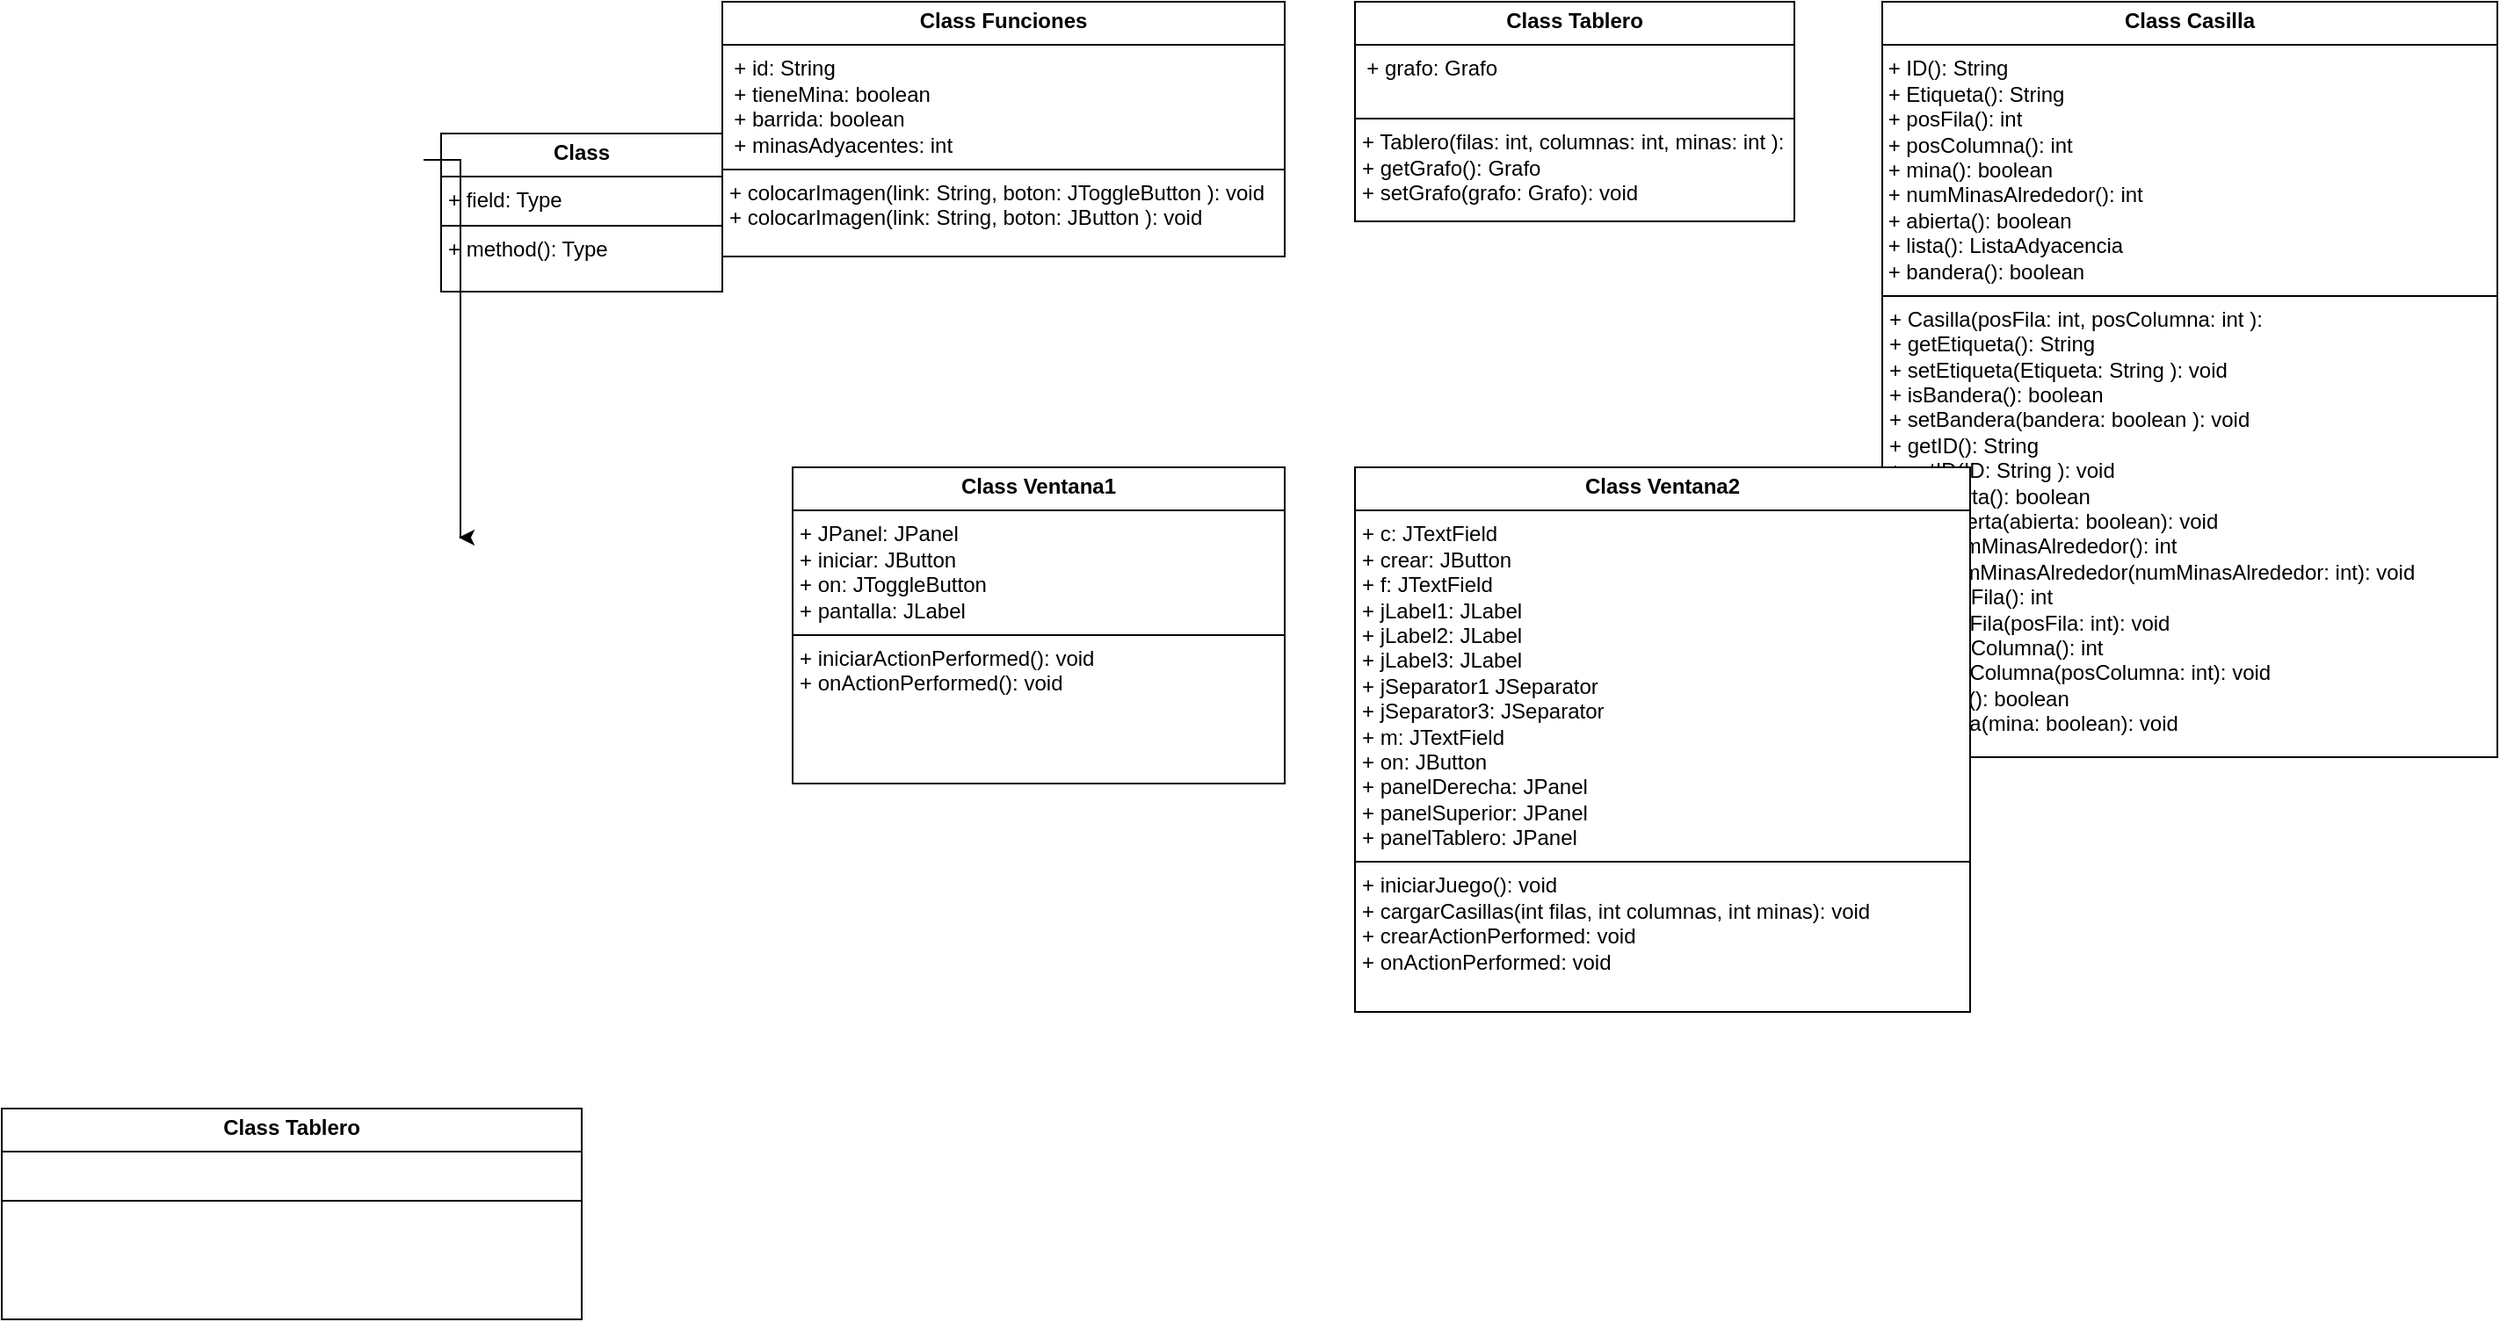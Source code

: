 <mxfile version="26.0.16">
  <diagram name="Página-1" id="-9hC61rEFEpsPfBJ4xYI">
    <mxGraphModel dx="2454" dy="965" grid="1" gridSize="10" guides="1" tooltips="1" connect="1" arrows="1" fold="1" page="1" pageScale="1" pageWidth="827" pageHeight="1169" math="0" shadow="0">
      <root>
        <mxCell id="0" />
        <mxCell id="1" parent="0" />
        <mxCell id="20yjSR8KLOs4Hm1p_pCz-1" value="&lt;p style=&quot;margin:0px;margin-top:4px;text-align:center;&quot;&gt;&lt;b&gt;Class&lt;/b&gt;&lt;/p&gt;&lt;hr size=&quot;1&quot; style=&quot;border-style:solid;&quot;/&gt;&lt;p style=&quot;margin:0px;margin-left:4px;&quot;&gt;+ field: Type&lt;/p&gt;&lt;hr size=&quot;1&quot; style=&quot;border-style:solid;&quot;/&gt;&lt;p style=&quot;margin:0px;margin-left:4px;&quot;&gt;+ method(): Type&lt;/p&gt;" style="verticalAlign=top;align=left;overflow=fill;html=1;whiteSpace=wrap;" parent="1" vertex="1">
          <mxGeometry x="220" y="120" width="160" height="90" as="geometry" />
        </mxCell>
        <mxCell id="9-6M0POUk-xPphjmjwt2-3" value="&lt;p style=&quot;margin:0px;margin-top:4px;text-align:center;&quot;&gt;&lt;b&gt;Class Tablero&lt;/b&gt;&lt;/p&gt;&lt;hr size=&quot;1&quot; style=&quot;border-style:solid;&quot;&gt;&lt;p style=&quot;margin:0px;margin-left:4px;&quot;&gt;&lt;br&gt;&lt;/p&gt;&lt;hr size=&quot;1&quot; style=&quot;border-style:solid;&quot;&gt;&lt;p style=&quot;margin:0px;margin-left:4px;&quot;&gt;&lt;br&gt;&lt;/p&gt;" style="verticalAlign=top;align=left;overflow=fill;html=1;whiteSpace=wrap;" parent="1" vertex="1">
          <mxGeometry x="-30" y="675" width="330" height="120" as="geometry" />
        </mxCell>
        <mxCell id="5GMbfHlThRFrNZICtcZY-6" style="edgeStyle=orthogonalEdgeStyle;rounded=0;orthogonalLoop=1;jettySize=auto;html=1;" parent="1" edge="1">
          <mxGeometry relative="1" as="geometry">
            <mxPoint x="230" y="350" as="targetPoint" />
            <mxPoint x="210" y="135" as="sourcePoint" />
            <Array as="points">
              <mxPoint x="231" y="135" />
            </Array>
          </mxGeometry>
        </mxCell>
        <mxCell id="5GMbfHlThRFrNZICtcZY-2" value="&lt;p style=&quot;margin:0px;margin-top:4px;text-align:center;&quot;&gt;&lt;b&gt;Class Casilla&lt;/b&gt;&lt;/p&gt;&lt;hr size=&quot;1&quot; style=&quot;border-style:solid;&quot;&gt;&lt;div&gt;&amp;nbsp;+ ID(): String&lt;/div&gt;&lt;div&gt;&amp;nbsp;+&amp;nbsp;Etiqueta(): String&lt;/div&gt;&lt;div&gt;&amp;nbsp;+&amp;nbsp;posFila(): int &lt;/div&gt;&lt;div&gt;&amp;nbsp;+&amp;nbsp;posColumna(): int&lt;/div&gt;&lt;div&gt;&amp;nbsp;+&amp;nbsp;mina(): boolean &lt;/div&gt;&lt;div&gt;&amp;nbsp;+&amp;nbsp;numMinasAlrededor(): int&lt;/div&gt;&lt;div&gt;&amp;nbsp;+ abierta(): boolean&lt;/div&gt;&lt;div&gt;&amp;nbsp;+ lista(): ListaAdyacencia &lt;br&gt;&lt;/div&gt;&lt;div&gt;&amp;nbsp;+&amp;nbsp;bandera(): boolean &lt;br&gt; &lt;/div&gt;&lt;hr size=&quot;1&quot; style=&quot;border-style:solid;&quot;&gt;&lt;p style=&quot;margin:0px;margin-left:4px;&quot;&gt;+ Casilla(posFila: int,&amp;nbsp;posColumna: int ):&lt;/p&gt;&lt;p style=&quot;margin:0px;margin-left:4px;&quot;&gt;+ getEtiqueta(): String&lt;/p&gt;&lt;p style=&quot;margin:0px;margin-left:4px;&quot;&gt;+ setEtiqueta(Etiqueta:&amp;nbsp;String ): void&lt;/p&gt;&lt;p style=&quot;margin:0px;margin-left:4px;&quot;&gt;+ isBandera(): boolean&lt;/p&gt;&lt;p style=&quot;margin:0px;margin-left:4px;&quot;&gt;+ setBandera(bandera:&amp;nbsp;boolean ): void&lt;/p&gt;&lt;p style=&quot;margin:0px;margin-left:4px;&quot;&gt;+ getID(): String&lt;/p&gt;&lt;p style=&quot;margin:0px;margin-left:4px;&quot;&gt;+ setID(ID:&amp;nbsp;String ): void&lt;/p&gt;&lt;p style=&quot;margin:0px;margin-left:4px;&quot;&gt;+ isAbierta(): boolean&lt;/p&gt;&lt;p style=&quot;margin:0px;margin-left:4px;&quot;&gt;+ setAbierta(abierta:&amp;nbsp;boolean): void&lt;/p&gt;&lt;p style=&quot;margin:0px;margin-left:4px;&quot;&gt;+ getNumMinasAlrededor(): int&lt;/p&gt;&lt;p style=&quot;margin:0px;margin-left:4px;&quot;&gt;+ setNumMinasAlrededor(numMinasAlrededor: int): void&lt;/p&gt;&lt;p style=&quot;margin:0px;margin-left:4px;&quot;&gt;+ getposFila(): int&lt;/p&gt;&lt;p style=&quot;margin:0px;margin-left:4px;&quot;&gt;+ setposFila(posFila: int): void&lt;/p&gt;&lt;p style=&quot;margin:0px;margin-left:4px;&quot;&gt;+ getposColumna(): int&lt;/p&gt;&lt;p style=&quot;margin:0px;margin-left:4px;&quot;&gt;+ setposColumna(posColumna:&amp;nbsp;int): void&lt;/p&gt;&lt;p style=&quot;margin:0px;margin-left:4px;&quot;&gt;+ isMina(): boolean&lt;/p&gt;&lt;p style=&quot;margin:0px;margin-left:4px;&quot;&gt;+ setMina(mina:&amp;nbsp;boolean): void&lt;/p&gt;&lt;p style=&quot;margin:0px;margin-left:4px;&quot;&gt;&lt;br&gt;&lt;/p&gt;&lt;p style=&quot;margin:0px;margin-left:4px;&quot;&gt;&lt;br&gt;&lt;/p&gt;&lt;p style=&quot;margin:0px;margin-left:4px;&quot;&gt;&lt;br&gt;&lt;/p&gt;&lt;p style=&quot;margin:0px;margin-left:4px;&quot;&gt;&lt;br&gt;&lt;/p&gt;&lt;p style=&quot;margin:0px;margin-left:4px;&quot;&gt;&lt;br&gt;&lt;/p&gt;&lt;p style=&quot;margin:0px;margin-left:4px;&quot;&gt;&lt;br&gt;&lt;/p&gt;&lt;p style=&quot;margin:0px;margin-left:4px;&quot;&gt;&lt;br&gt;&lt;/p&gt;&lt;p style=&quot;margin:0px;margin-left:4px;&quot;&gt;&amp;nbsp;&amp;nbsp;&amp;nbsp; &lt;br&gt;&lt;/p&gt;" style="verticalAlign=top;align=left;overflow=fill;html=1;whiteSpace=wrap;" parent="1" vertex="1">
          <mxGeometry x="1040" y="45" width="350" height="430" as="geometry" />
        </mxCell>
        <mxCell id="5GMbfHlThRFrNZICtcZY-4" value="&lt;p style=&quot;margin:0px;margin-top:4px;text-align:center;&quot;&gt;&lt;b&gt;Class Ventana1&lt;/b&gt;&lt;/p&gt;&lt;hr size=&quot;1&quot; style=&quot;border-style:solid;&quot;&gt;&lt;p style=&quot;margin:0px;margin-left:4px;&quot;&gt;+ JPanel: JPanel&lt;br&gt;+ iniciar: JButton&lt;/p&gt;&lt;p style=&quot;margin:0px;margin-left:4px;&quot;&gt;+&amp;nbsp;on:&amp;nbsp;JToggleButton&lt;br&gt;+ pantalla: JLabel&lt;/p&gt;&lt;hr size=&quot;1&quot; style=&quot;border-style:solid;&quot;&gt;&lt;p style=&quot;margin:0px;margin-left:4px;&quot;&gt;+ iniciarActionPerformed(): void&lt;/p&gt;&lt;p style=&quot;margin:0px;margin-left:4px;&quot;&gt;+ onActionPerformed(): void&lt;/p&gt;" style="verticalAlign=top;align=left;overflow=fill;html=1;whiteSpace=wrap;" parent="1" vertex="1">
          <mxGeometry x="420" y="310" width="280" height="180" as="geometry" />
        </mxCell>
        <mxCell id="5GMbfHlThRFrNZICtcZY-5" value="&lt;p style=&quot;margin:0px;margin-top:4px;text-align:center;&quot;&gt;&lt;b&gt;Class Ventana2&lt;/b&gt;&lt;/p&gt;&lt;hr size=&quot;1&quot; style=&quot;border-style:solid;&quot;&gt;&lt;p style=&quot;margin:0px;margin-left:4px;&quot;&gt;+ c: JTextField&lt;br&gt;+ crear: JButton&lt;br&gt;+ f: JTextField&lt;br&gt;+ jLabel1: JLabel&lt;br&gt;+ jLabel2: JLabel&lt;br&gt;+ jLabel3: JLabel&lt;br&gt;+ jSeparator1 JSeparator&lt;br&gt;+ jSeparator3: JSeparator&lt;br&gt;+ m: JTextField&lt;br&gt;+ on: JButton&lt;br&gt;+ panelDerecha: JPanel&lt;br&gt;+ panelSuperior: JPanel&lt;br&gt;+ panelTablero: JPanel&lt;/p&gt;&lt;hr size=&quot;1&quot; style=&quot;border-style:solid;&quot;&gt;&lt;p style=&quot;margin:0px;margin-left:4px;&quot;&gt;+ iniciarJuego(): void&lt;/p&gt;&lt;p style=&quot;margin:0px;margin-left:4px;&quot;&gt;+ cargarCasillas(int filas, int columnas, int minas): void&lt;/p&gt;&lt;p style=&quot;margin:0px;margin-left:4px;&quot;&gt;+ crearActionPerformed: void&lt;/p&gt;&lt;p style=&quot;margin:0px;margin-left:4px;&quot;&gt;+ onActionPerformed: void&lt;/p&gt;" style="verticalAlign=top;align=left;overflow=fill;html=1;whiteSpace=wrap;" parent="1" vertex="1">
          <mxGeometry x="740" y="310" width="350" height="310" as="geometry" />
        </mxCell>
        <mxCell id="TNqC-9oh-vg7aei-fuEC-1" value="&lt;p style=&quot;margin:0px;margin-top:4px;text-align:center;&quot;&gt;&lt;b&gt;Class Funciones&lt;/b&gt;&lt;/p&gt;&lt;hr size=&quot;1&quot; style=&quot;border-style:solid;&quot;&gt;&amp;nbsp; + id: String &lt;br&gt;&amp;nbsp; + tieneMina: boolean &lt;br&gt;&amp;nbsp; + barrida: boolean &lt;br&gt;&amp;nbsp; + minasAdyacentes: int &lt;hr size=&quot;1&quot; style=&quot;border-style:solid;&quot;&gt;&lt;p style=&quot;margin:0px;margin-left:4px;&quot;&gt;+ colocarImagen(link: String, boton: JToggleButton ): void&lt;/p&gt;&lt;p style=&quot;margin:0px;margin-left:4px;&quot;&gt;+ colocarImagen(link: String, boton: JButton ): void&lt;/p&gt;&lt;p style=&quot;margin:0px;margin-left:4px;&quot;&gt;&lt;br&gt;&lt;/p&gt;&lt;p style=&quot;margin:0px;margin-left:4px;&quot;&gt;&lt;br&gt;&amp;nbsp;&amp;nbsp;&amp;nbsp; &lt;br&gt;&lt;/p&gt;" style="verticalAlign=top;align=left;overflow=fill;html=1;whiteSpace=wrap;" vertex="1" parent="1">
          <mxGeometry x="380" y="45" width="320" height="145" as="geometry" />
        </mxCell>
        <mxCell id="TNqC-9oh-vg7aei-fuEC-2" value="&lt;p style=&quot;margin:0px;margin-top:4px;text-align:center;&quot;&gt;&lt;b&gt;Class Tablero&lt;/b&gt;&lt;/p&gt;&lt;hr size=&quot;1&quot; style=&quot;border-style:solid;&quot;&gt;&amp;nbsp; + grafo: Grafo&lt;br&gt;&amp;nbsp;&lt;hr size=&quot;1&quot; style=&quot;border-style:solid;&quot;&gt;&lt;p style=&quot;margin:0px;margin-left:4px;&quot;&gt;+ Tablero(filas: int, columnas: int, minas: int ):&lt;/p&gt;&lt;p style=&quot;margin:0px;margin-left:4px;&quot;&gt;+ getGrafo(): Grafo&lt;/p&gt;&lt;p style=&quot;margin:0px;margin-left:4px;&quot;&gt;+ setGrafo(grafo:&amp;nbsp;Grafo): void&lt;/p&gt;&lt;p style=&quot;margin:0px;margin-left:4px;&quot;&gt;&lt;br&gt;&lt;/p&gt;&lt;p style=&quot;margin:0px;margin-left:4px;&quot;&gt;&lt;br&gt;&amp;nbsp;&amp;nbsp;&amp;nbsp; &lt;br&gt;&lt;/p&gt;" style="verticalAlign=top;align=left;overflow=fill;html=1;whiteSpace=wrap;" vertex="1" parent="1">
          <mxGeometry x="740" y="45" width="250" height="125" as="geometry" />
        </mxCell>
      </root>
    </mxGraphModel>
  </diagram>
</mxfile>
